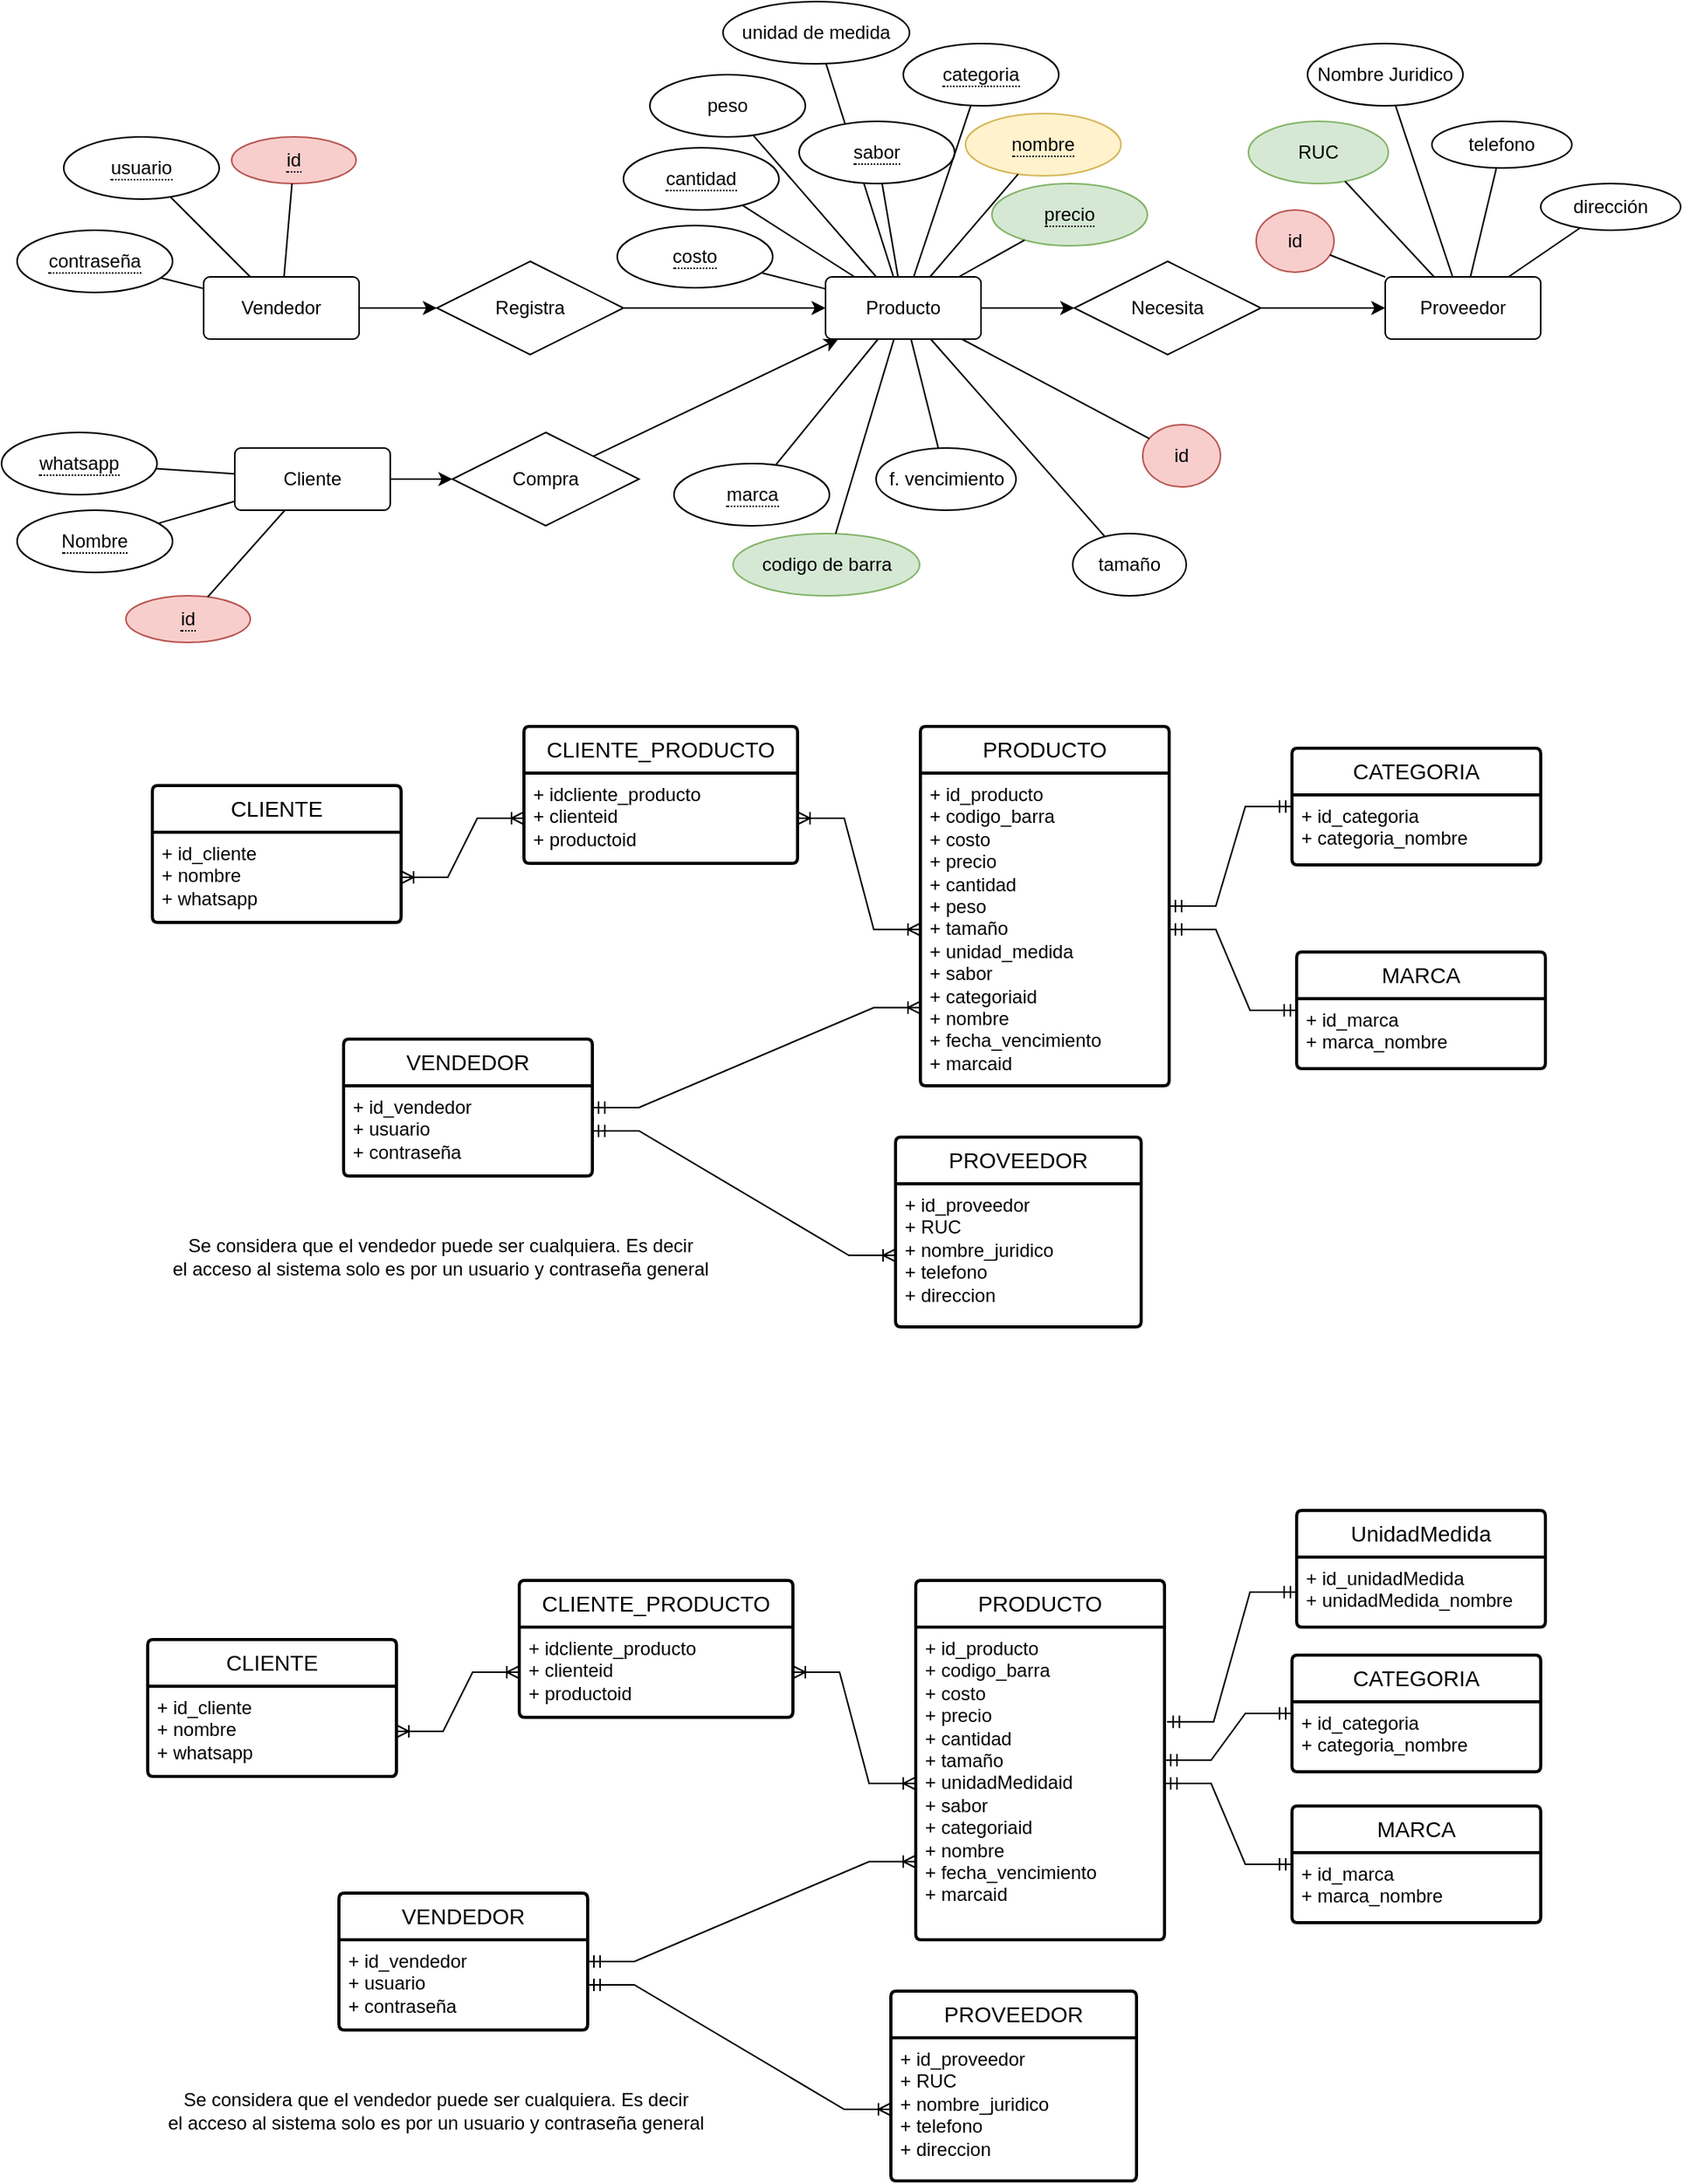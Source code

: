 <mxfile version="23.0.2" type="device">
  <diagram name="Página-1" id="dIsMIGePDqd2VbSUqqTR">
    <mxGraphModel dx="989" dy="1746" grid="0" gridSize="10" guides="1" tooltips="1" connect="1" arrows="1" fold="1" page="1" pageScale="1" pageWidth="827" pageHeight="1169" math="0" shadow="0">
      <root>
        <mxCell id="0" />
        <mxCell id="1" parent="0" />
        <mxCell id="bKjJ4ydA0yOvgwCFg4aI-1" value="PRODUCTO" style="swimlane;childLayout=stackLayout;horizontal=1;startSize=30;horizontalStack=0;rounded=1;fontSize=14;fontStyle=0;strokeWidth=2;resizeParent=0;resizeLast=1;shadow=0;dashed=0;align=center;arcSize=4;whiteSpace=wrap;html=1;" parent="1" vertex="1">
          <mxGeometry x="611" y="439" width="160" height="231" as="geometry" />
        </mxCell>
        <mxCell id="bKjJ4ydA0yOvgwCFg4aI-2" value="+ id_producto&lt;br&gt;+ codigo_barra&lt;br&gt;+ costo&lt;br&gt;+ precio&lt;br&gt;+ cantidad&lt;br&gt;+ peso&lt;br&gt;+ tamaño&lt;br&gt;+ unidad_medida&lt;br&gt;+ sabor&lt;br&gt;+ categoriaid&lt;br&gt;+ nombre&lt;br&gt;+ fecha_vencimiento&lt;br&gt;+ marcaid" style="align=left;strokeColor=none;fillColor=none;spacingLeft=4;fontSize=12;verticalAlign=top;resizable=0;rotatable=0;part=1;html=1;" parent="bKjJ4ydA0yOvgwCFg4aI-1" vertex="1">
          <mxGeometry y="30" width="160" height="201" as="geometry" />
        </mxCell>
        <mxCell id="bKjJ4ydA0yOvgwCFg4aI-7" style="edgeStyle=orthogonalEdgeStyle;rounded=0;orthogonalLoop=1;jettySize=auto;html=1;" parent="1" source="bKjJ4ydA0yOvgwCFg4aI-3" target="bKjJ4ydA0yOvgwCFg4aI-6" edge="1">
          <mxGeometry relative="1" as="geometry" />
        </mxCell>
        <mxCell id="bKjJ4ydA0yOvgwCFg4aI-3" value="Vendedor" style="rounded=1;arcSize=10;whiteSpace=wrap;html=1;align=center;" parent="1" vertex="1">
          <mxGeometry x="150" y="150" width="100" height="40" as="geometry" />
        </mxCell>
        <mxCell id="bKjJ4ydA0yOvgwCFg4aI-40" style="edgeStyle=orthogonalEdgeStyle;rounded=0;orthogonalLoop=1;jettySize=auto;html=1;" parent="1" source="bKjJ4ydA0yOvgwCFg4aI-4" target="bKjJ4ydA0yOvgwCFg4aI-39" edge="1">
          <mxGeometry relative="1" as="geometry" />
        </mxCell>
        <mxCell id="bKjJ4ydA0yOvgwCFg4aI-4" value="Producto" style="rounded=1;arcSize=10;whiteSpace=wrap;html=1;align=center;" parent="1" vertex="1">
          <mxGeometry x="550" y="150" width="100" height="40" as="geometry" />
        </mxCell>
        <mxCell id="bKjJ4ydA0yOvgwCFg4aI-8" style="edgeStyle=orthogonalEdgeStyle;rounded=0;orthogonalLoop=1;jettySize=auto;html=1;" parent="1" source="bKjJ4ydA0yOvgwCFg4aI-6" target="bKjJ4ydA0yOvgwCFg4aI-4" edge="1">
          <mxGeometry relative="1" as="geometry" />
        </mxCell>
        <mxCell id="bKjJ4ydA0yOvgwCFg4aI-6" value="Registra" style="shape=rhombus;perimeter=rhombusPerimeter;whiteSpace=wrap;html=1;align=center;" parent="1" vertex="1">
          <mxGeometry x="300" y="140" width="120" height="60" as="geometry" />
        </mxCell>
        <mxCell id="bKjJ4ydA0yOvgwCFg4aI-10" style="rounded=0;orthogonalLoop=1;jettySize=auto;html=1;endArrow=none;endFill=0;" parent="1" source="bKjJ4ydA0yOvgwCFg4aI-9" target="bKjJ4ydA0yOvgwCFg4aI-3" edge="1">
          <mxGeometry relative="1" as="geometry" />
        </mxCell>
        <mxCell id="bKjJ4ydA0yOvgwCFg4aI-9" value="&lt;span style=&quot;border-bottom: 1px dotted&quot;&gt;usuario&lt;/span&gt;" style="ellipse;whiteSpace=wrap;html=1;align=center;" parent="1" vertex="1">
          <mxGeometry x="60" y="60" width="100" height="40" as="geometry" />
        </mxCell>
        <mxCell id="bKjJ4ydA0yOvgwCFg4aI-11" style="rounded=0;orthogonalLoop=1;jettySize=auto;html=1;endArrow=none;endFill=0;" parent="1" source="bKjJ4ydA0yOvgwCFg4aI-12" target="bKjJ4ydA0yOvgwCFg4aI-3" edge="1">
          <mxGeometry relative="1" as="geometry">
            <mxPoint x="93" y="210" as="targetPoint" />
          </mxGeometry>
        </mxCell>
        <mxCell id="bKjJ4ydA0yOvgwCFg4aI-12" value="&lt;span style=&quot;border-bottom: 1px dotted&quot;&gt;contraseña&lt;/span&gt;" style="ellipse;whiteSpace=wrap;html=1;align=center;" parent="1" vertex="1">
          <mxGeometry x="30" y="120" width="100" height="40" as="geometry" />
        </mxCell>
        <mxCell id="bKjJ4ydA0yOvgwCFg4aI-13" value="&lt;span style=&quot;border-bottom: 1px dotted&quot;&gt;costo&lt;/span&gt;" style="ellipse;whiteSpace=wrap;html=1;align=center;" parent="1" vertex="1">
          <mxGeometry x="416" y="117" width="100" height="40" as="geometry" />
        </mxCell>
        <mxCell id="bKjJ4ydA0yOvgwCFg4aI-14" style="rounded=0;orthogonalLoop=1;jettySize=auto;html=1;endArrow=none;endFill=0;" parent="1" source="bKjJ4ydA0yOvgwCFg4aI-13" target="bKjJ4ydA0yOvgwCFg4aI-4" edge="1">
          <mxGeometry relative="1" as="geometry">
            <mxPoint x="54" y="108" as="sourcePoint" />
            <mxPoint x="123" y="160" as="targetPoint" />
          </mxGeometry>
        </mxCell>
        <mxCell id="bKjJ4ydA0yOvgwCFg4aI-15" value="&lt;span style=&quot;border-bottom: 1px dotted&quot;&gt;cantidad&lt;/span&gt;" style="ellipse;whiteSpace=wrap;html=1;align=center;" parent="1" vertex="1">
          <mxGeometry x="420" y="67" width="100" height="40" as="geometry" />
        </mxCell>
        <mxCell id="bKjJ4ydA0yOvgwCFg4aI-16" style="rounded=0;orthogonalLoop=1;jettySize=auto;html=1;endArrow=none;endFill=0;" parent="1" source="bKjJ4ydA0yOvgwCFg4aI-15" target="bKjJ4ydA0yOvgwCFg4aI-4" edge="1">
          <mxGeometry relative="1" as="geometry">
            <mxPoint x="553" y="99" as="sourcePoint" />
            <mxPoint x="596" y="160" as="targetPoint" />
          </mxGeometry>
        </mxCell>
        <mxCell id="bKjJ4ydA0yOvgwCFg4aI-17" value="&lt;span style=&quot;border-bottom: 1px dotted&quot;&gt;marca&lt;/span&gt;" style="ellipse;whiteSpace=wrap;html=1;align=center;" parent="1" vertex="1">
          <mxGeometry x="452.5" y="270" width="100" height="40" as="geometry" />
        </mxCell>
        <mxCell id="bKjJ4ydA0yOvgwCFg4aI-18" style="rounded=0;orthogonalLoop=1;jettySize=auto;html=1;endArrow=none;endFill=0;" parent="1" source="bKjJ4ydA0yOvgwCFg4aI-17" target="bKjJ4ydA0yOvgwCFg4aI-4" edge="1">
          <mxGeometry relative="1" as="geometry">
            <mxPoint x="563" y="109" as="sourcePoint" />
            <mxPoint x="618" y="160" as="targetPoint" />
          </mxGeometry>
        </mxCell>
        <mxCell id="bKjJ4ydA0yOvgwCFg4aI-19" value="peso" style="ellipse;whiteSpace=wrap;html=1;align=center;" parent="1" vertex="1">
          <mxGeometry x="437" y="20" width="100" height="40" as="geometry" />
        </mxCell>
        <mxCell id="bKjJ4ydA0yOvgwCFg4aI-20" style="rounded=0;orthogonalLoop=1;jettySize=auto;html=1;endArrow=none;endFill=0;" parent="1" source="bKjJ4ydA0yOvgwCFg4aI-19" target="bKjJ4ydA0yOvgwCFg4aI-4" edge="1">
          <mxGeometry relative="1" as="geometry">
            <mxPoint x="653" y="149" as="sourcePoint" />
            <mxPoint x="708" y="200" as="targetPoint" />
          </mxGeometry>
        </mxCell>
        <mxCell id="bKjJ4ydA0yOvgwCFg4aI-21" value="unidad de medida" style="ellipse;whiteSpace=wrap;html=1;align=center;" parent="1" vertex="1">
          <mxGeometry x="484" y="-27" width="120" height="40" as="geometry" />
        </mxCell>
        <mxCell id="bKjJ4ydA0yOvgwCFg4aI-22" style="rounded=0;orthogonalLoop=1;jettySize=auto;html=1;endArrow=none;endFill=0;" parent="1" source="bKjJ4ydA0yOvgwCFg4aI-21" target="bKjJ4ydA0yOvgwCFg4aI-4" edge="1">
          <mxGeometry relative="1" as="geometry">
            <mxPoint x="663" y="159" as="sourcePoint" />
            <mxPoint x="636" y="160" as="targetPoint" />
          </mxGeometry>
        </mxCell>
        <mxCell id="bKjJ4ydA0yOvgwCFg4aI-23" value="codigo de barra" style="ellipse;whiteSpace=wrap;html=1;align=center;fillColor=#d5e8d4;strokeColor=#82b366;" parent="1" vertex="1">
          <mxGeometry x="490.5" y="315" width="120" height="40" as="geometry" />
        </mxCell>
        <mxCell id="bKjJ4ydA0yOvgwCFg4aI-24" style="rounded=0;orthogonalLoop=1;jettySize=auto;html=1;endArrow=none;endFill=0;" parent="1" source="bKjJ4ydA0yOvgwCFg4aI-23" target="bKjJ4ydA0yOvgwCFg4aI-4" edge="1">
          <mxGeometry relative="1" as="geometry">
            <mxPoint x="653" y="209" as="sourcePoint" />
            <mxPoint x="630" y="201.176" as="targetPoint" />
          </mxGeometry>
        </mxCell>
        <mxCell id="bKjJ4ydA0yOvgwCFg4aI-25" value="tamaño" style="ellipse;whiteSpace=wrap;html=1;align=center;" parent="1" vertex="1">
          <mxGeometry x="709" y="315" width="73" height="40" as="geometry" />
        </mxCell>
        <mxCell id="bKjJ4ydA0yOvgwCFg4aI-26" style="rounded=0;orthogonalLoop=1;jettySize=auto;html=1;endArrow=none;endFill=0;" parent="1" source="bKjJ4ydA0yOvgwCFg4aI-25" target="bKjJ4ydA0yOvgwCFg4aI-4" edge="1">
          <mxGeometry relative="1" as="geometry">
            <mxPoint x="783" y="209" as="sourcePoint" />
            <mxPoint x="729" y="190" as="targetPoint" />
          </mxGeometry>
        </mxCell>
        <mxCell id="bKjJ4ydA0yOvgwCFg4aI-27" value="f. vencimiento" style="ellipse;whiteSpace=wrap;html=1;align=center;" parent="1" vertex="1">
          <mxGeometry x="582.5" y="260" width="90" height="40" as="geometry" />
        </mxCell>
        <mxCell id="bKjJ4ydA0yOvgwCFg4aI-28" style="rounded=0;orthogonalLoop=1;jettySize=auto;html=1;endArrow=none;endFill=0;" parent="1" source="bKjJ4ydA0yOvgwCFg4aI-27" target="bKjJ4ydA0yOvgwCFg4aI-4" edge="1">
          <mxGeometry relative="1" as="geometry">
            <mxPoint x="593" y="280" as="sourcePoint" />
            <mxPoint x="607" y="200" as="targetPoint" />
          </mxGeometry>
        </mxCell>
        <mxCell id="bKjJ4ydA0yOvgwCFg4aI-29" value="&lt;span style=&quot;border-bottom: 1px dotted&quot;&gt;nombre&lt;/span&gt;" style="ellipse;whiteSpace=wrap;html=1;align=center;fillColor=#fff2cc;strokeColor=#d6b656;" parent="1" vertex="1">
          <mxGeometry x="640" y="45" width="100" height="40" as="geometry" />
        </mxCell>
        <mxCell id="bKjJ4ydA0yOvgwCFg4aI-30" style="rounded=0;orthogonalLoop=1;jettySize=auto;html=1;endArrow=none;endFill=0;" parent="1" source="bKjJ4ydA0yOvgwCFg4aI-29" target="bKjJ4ydA0yOvgwCFg4aI-4" edge="1">
          <mxGeometry relative="1" as="geometry">
            <mxPoint x="39" y="48" as="sourcePoint" />
            <mxPoint x="560" y="90" as="targetPoint" />
          </mxGeometry>
        </mxCell>
        <mxCell id="bKjJ4ydA0yOvgwCFg4aI-31" value="&lt;span style=&quot;border-bottom: 1px dotted&quot;&gt;sabor&lt;/span&gt;" style="ellipse;whiteSpace=wrap;html=1;align=center;" parent="1" vertex="1">
          <mxGeometry x="533" y="50" width="100" height="40" as="geometry" />
        </mxCell>
        <mxCell id="bKjJ4ydA0yOvgwCFg4aI-32" style="rounded=0;orthogonalLoop=1;jettySize=auto;html=1;endArrow=none;endFill=0;" parent="1" source="bKjJ4ydA0yOvgwCFg4aI-31" target="bKjJ4ydA0yOvgwCFg4aI-4" edge="1">
          <mxGeometry relative="1" as="geometry">
            <mxPoint x="585" y="90" as="sourcePoint" />
            <mxPoint x="605" y="160" as="targetPoint" />
          </mxGeometry>
        </mxCell>
        <mxCell id="bKjJ4ydA0yOvgwCFg4aI-34" value="id" style="ellipse;whiteSpace=wrap;html=1;align=center;fillColor=#f8cecc;strokeColor=#b85450;" parent="1" vertex="1">
          <mxGeometry x="754" y="245" width="50" height="40" as="geometry" />
        </mxCell>
        <mxCell id="bKjJ4ydA0yOvgwCFg4aI-35" style="rounded=0;orthogonalLoop=1;jettySize=auto;html=1;endArrow=none;endFill=0;" parent="1" source="bKjJ4ydA0yOvgwCFg4aI-34" target="bKjJ4ydA0yOvgwCFg4aI-4" edge="1">
          <mxGeometry relative="1" as="geometry">
            <mxPoint x="541" y="214" as="sourcePoint" />
            <mxPoint x="570" y="200" as="targetPoint" />
          </mxGeometry>
        </mxCell>
        <mxCell id="bKjJ4ydA0yOvgwCFg4aI-36" value="&lt;span style=&quot;border-bottom: 1px dotted&quot;&gt;categoria&lt;/span&gt;" style="ellipse;whiteSpace=wrap;html=1;align=center;" parent="1" vertex="1">
          <mxGeometry x="600" width="100" height="40" as="geometry" />
        </mxCell>
        <mxCell id="bKjJ4ydA0yOvgwCFg4aI-37" style="rounded=0;orthogonalLoop=1;jettySize=auto;html=1;endArrow=none;endFill=0;" parent="1" source="bKjJ4ydA0yOvgwCFg4aI-36" target="bKjJ4ydA0yOvgwCFg4aI-4" edge="1">
          <mxGeometry relative="1" as="geometry">
            <mxPoint x="685" y="89" as="sourcePoint" />
            <mxPoint x="626" y="160" as="targetPoint" />
          </mxGeometry>
        </mxCell>
        <mxCell id="bKjJ4ydA0yOvgwCFg4aI-42" style="edgeStyle=orthogonalEdgeStyle;rounded=0;orthogonalLoop=1;jettySize=auto;html=1;" parent="1" source="bKjJ4ydA0yOvgwCFg4aI-39" target="bKjJ4ydA0yOvgwCFg4aI-41" edge="1">
          <mxGeometry relative="1" as="geometry" />
        </mxCell>
        <mxCell id="bKjJ4ydA0yOvgwCFg4aI-39" value="Necesita" style="shape=rhombus;perimeter=rhombusPerimeter;whiteSpace=wrap;html=1;align=center;" parent="1" vertex="1">
          <mxGeometry x="710" y="140" width="120" height="60" as="geometry" />
        </mxCell>
        <mxCell id="bKjJ4ydA0yOvgwCFg4aI-41" value="Proveedor" style="rounded=1;arcSize=10;whiteSpace=wrap;html=1;align=center;" parent="1" vertex="1">
          <mxGeometry x="910" y="150" width="100" height="40" as="geometry" />
        </mxCell>
        <mxCell id="bKjJ4ydA0yOvgwCFg4aI-43" value="RUC" style="ellipse;whiteSpace=wrap;html=1;align=center;fillColor=#d5e8d4;strokeColor=#82b366;" parent="1" vertex="1">
          <mxGeometry x="822" y="50" width="90" height="40" as="geometry" />
        </mxCell>
        <mxCell id="bKjJ4ydA0yOvgwCFg4aI-44" style="rounded=0;orthogonalLoop=1;jettySize=auto;html=1;endArrow=none;endFill=0;" parent="1" source="bKjJ4ydA0yOvgwCFg4aI-45" target="bKjJ4ydA0yOvgwCFg4aI-41" edge="1">
          <mxGeometry relative="1" as="geometry">
            <mxPoint x="900" y="80" as="sourcePoint" />
            <mxPoint x="900" y="-10" as="targetPoint" />
          </mxGeometry>
        </mxCell>
        <mxCell id="bKjJ4ydA0yOvgwCFg4aI-45" value="Nombre Juridico" style="ellipse;whiteSpace=wrap;html=1;align=center;" parent="1" vertex="1">
          <mxGeometry x="860" width="100" height="40" as="geometry" />
        </mxCell>
        <mxCell id="bKjJ4ydA0yOvgwCFg4aI-48" value="telefono" style="ellipse;whiteSpace=wrap;html=1;align=center;" parent="1" vertex="1">
          <mxGeometry x="940" y="50" width="90" height="30" as="geometry" />
        </mxCell>
        <mxCell id="bKjJ4ydA0yOvgwCFg4aI-50" value="dirección" style="ellipse;whiteSpace=wrap;html=1;align=center;" parent="1" vertex="1">
          <mxGeometry x="1010" y="90" width="90" height="30" as="geometry" />
        </mxCell>
        <mxCell id="bKjJ4ydA0yOvgwCFg4aI-53" style="rounded=0;orthogonalLoop=1;jettySize=auto;html=1;endArrow=none;endFill=0;" parent="1" source="bKjJ4ydA0yOvgwCFg4aI-51" target="bKjJ4ydA0yOvgwCFg4aI-52" edge="1">
          <mxGeometry relative="1" as="geometry" />
        </mxCell>
        <mxCell id="bKjJ4ydA0yOvgwCFg4aI-51" value="&lt;span style=&quot;border-bottom: 1px dotted&quot;&gt;whatsapp&lt;/span&gt;" style="ellipse;whiteSpace=wrap;html=1;align=center;" parent="1" vertex="1">
          <mxGeometry x="20" y="250" width="100" height="40" as="geometry" />
        </mxCell>
        <mxCell id="bKjJ4ydA0yOvgwCFg4aI-56" style="edgeStyle=orthogonalEdgeStyle;rounded=0;orthogonalLoop=1;jettySize=auto;html=1;" parent="1" source="bKjJ4ydA0yOvgwCFg4aI-52" target="bKjJ4ydA0yOvgwCFg4aI-55" edge="1">
          <mxGeometry relative="1" as="geometry" />
        </mxCell>
        <mxCell id="bKjJ4ydA0yOvgwCFg4aI-52" value="Cliente" style="rounded=1;arcSize=10;whiteSpace=wrap;html=1;align=center;" parent="1" vertex="1">
          <mxGeometry x="170" y="260" width="100" height="40" as="geometry" />
        </mxCell>
        <mxCell id="bKjJ4ydA0yOvgwCFg4aI-57" style="rounded=0;orthogonalLoop=1;jettySize=auto;html=1;" parent="1" source="bKjJ4ydA0yOvgwCFg4aI-55" target="bKjJ4ydA0yOvgwCFg4aI-4" edge="1">
          <mxGeometry relative="1" as="geometry" />
        </mxCell>
        <mxCell id="bKjJ4ydA0yOvgwCFg4aI-55" value="Compra" style="shape=rhombus;perimeter=rhombusPerimeter;whiteSpace=wrap;html=1;align=center;" parent="1" vertex="1">
          <mxGeometry x="310" y="250" width="120" height="60" as="geometry" />
        </mxCell>
        <mxCell id="bKjJ4ydA0yOvgwCFg4aI-58" value="&lt;span style=&quot;border-bottom: 1px dotted&quot;&gt;Nombre&lt;/span&gt;" style="ellipse;whiteSpace=wrap;html=1;align=center;" parent="1" vertex="1">
          <mxGeometry x="30" y="300" width="100" height="40" as="geometry" />
        </mxCell>
        <mxCell id="bKjJ4ydA0yOvgwCFg4aI-59" value="&lt;span style=&quot;border-bottom: 1px dotted&quot;&gt;id&lt;/span&gt;" style="ellipse;whiteSpace=wrap;html=1;align=center;fillColor=#f8cecc;strokeColor=#b85450;" parent="1" vertex="1">
          <mxGeometry x="100" y="355" width="80" height="30" as="geometry" />
        </mxCell>
        <mxCell id="bKjJ4ydA0yOvgwCFg4aI-60" style="rounded=0;orthogonalLoop=1;jettySize=auto;html=1;endArrow=none;endFill=0;" parent="1" source="bKjJ4ydA0yOvgwCFg4aI-58" target="bKjJ4ydA0yOvgwCFg4aI-52" edge="1">
          <mxGeometry relative="1" as="geometry">
            <mxPoint x="129" y="283" as="sourcePoint" />
            <mxPoint x="180" y="287" as="targetPoint" />
          </mxGeometry>
        </mxCell>
        <mxCell id="bKjJ4ydA0yOvgwCFg4aI-61" style="rounded=0;orthogonalLoop=1;jettySize=auto;html=1;endArrow=none;endFill=0;" parent="1" source="bKjJ4ydA0yOvgwCFg4aI-59" target="bKjJ4ydA0yOvgwCFg4aI-52" edge="1">
          <mxGeometry relative="1" as="geometry">
            <mxPoint x="139" y="293" as="sourcePoint" />
            <mxPoint x="190" y="297" as="targetPoint" />
          </mxGeometry>
        </mxCell>
        <mxCell id="bKjJ4ydA0yOvgwCFg4aI-63" value="&lt;span style=&quot;border-bottom: 1px dotted&quot;&gt;id&lt;/span&gt;" style="ellipse;whiteSpace=wrap;html=1;align=center;fillColor=#f8cecc;strokeColor=#b85450;" parent="1" vertex="1">
          <mxGeometry x="168" y="60" width="80" height="30" as="geometry" />
        </mxCell>
        <mxCell id="bKjJ4ydA0yOvgwCFg4aI-64" style="rounded=0;orthogonalLoop=1;jettySize=auto;html=1;endArrow=none;endFill=0;" parent="1" source="bKjJ4ydA0yOvgwCFg4aI-63" target="bKjJ4ydA0yOvgwCFg4aI-3" edge="1">
          <mxGeometry relative="1" as="geometry">
            <mxPoint x="207" y="-2" as="sourcePoint" />
            <mxPoint x="270" y="5" as="targetPoint" />
          </mxGeometry>
        </mxCell>
        <mxCell id="bKjJ4ydA0yOvgwCFg4aI-66" value="&lt;span style=&quot;border-bottom: 1px dotted&quot;&gt;precio&lt;/span&gt;" style="ellipse;whiteSpace=wrap;html=1;align=center;fillColor=#d5e8d4;strokeColor=#82b366;" parent="1" vertex="1">
          <mxGeometry x="657" y="90" width="100" height="40" as="geometry" />
        </mxCell>
        <mxCell id="bKjJ4ydA0yOvgwCFg4aI-67" style="rounded=0;orthogonalLoop=1;jettySize=auto;html=1;endArrow=none;endFill=0;" parent="1" source="bKjJ4ydA0yOvgwCFg4aI-66" target="bKjJ4ydA0yOvgwCFg4aI-4" edge="1">
          <mxGeometry relative="1" as="geometry">
            <mxPoint x="314" y="88" as="sourcePoint" />
            <mxPoint x="810" y="134" as="targetPoint" />
          </mxGeometry>
        </mxCell>
        <mxCell id="bKjJ4ydA0yOvgwCFg4aI-68" style="rounded=0;orthogonalLoop=1;jettySize=auto;html=1;endArrow=none;endFill=0;" parent="1" source="bKjJ4ydA0yOvgwCFg4aI-43" target="bKjJ4ydA0yOvgwCFg4aI-41" edge="1">
          <mxGeometry relative="1" as="geometry">
            <mxPoint x="927" y="50" as="sourcePoint" />
            <mxPoint x="963" y="160" as="targetPoint" />
          </mxGeometry>
        </mxCell>
        <mxCell id="bKjJ4ydA0yOvgwCFg4aI-69" style="rounded=0;orthogonalLoop=1;jettySize=auto;html=1;endArrow=none;endFill=0;" parent="1" source="bKjJ4ydA0yOvgwCFg4aI-48" target="bKjJ4ydA0yOvgwCFg4aI-41" edge="1">
          <mxGeometry relative="1" as="geometry">
            <mxPoint x="888" y="117" as="sourcePoint" />
            <mxPoint x="944" y="160" as="targetPoint" />
          </mxGeometry>
        </mxCell>
        <mxCell id="bKjJ4ydA0yOvgwCFg4aI-70" style="rounded=0;orthogonalLoop=1;jettySize=auto;html=1;endArrow=none;endFill=0;" parent="1" source="bKjJ4ydA0yOvgwCFg4aI-50" target="bKjJ4ydA0yOvgwCFg4aI-41" edge="1">
          <mxGeometry relative="1" as="geometry">
            <mxPoint x="991" y="90" as="sourcePoint" />
            <mxPoint x="975" y="160" as="targetPoint" />
          </mxGeometry>
        </mxCell>
        <mxCell id="bKjJ4ydA0yOvgwCFg4aI-75" value="CATEGORIA" style="swimlane;childLayout=stackLayout;horizontal=1;startSize=30;horizontalStack=0;rounded=1;fontSize=14;fontStyle=0;strokeWidth=2;resizeParent=0;resizeLast=1;shadow=0;dashed=0;align=center;arcSize=4;whiteSpace=wrap;html=1;" parent="1" vertex="1">
          <mxGeometry x="850" y="453" width="160" height="75" as="geometry" />
        </mxCell>
        <mxCell id="bKjJ4ydA0yOvgwCFg4aI-76" value="+ id_categoria&lt;br&gt;+ categoria_nombre" style="align=left;strokeColor=none;fillColor=none;spacingLeft=4;fontSize=12;verticalAlign=top;resizable=0;rotatable=0;part=1;html=1;" parent="bKjJ4ydA0yOvgwCFg4aI-75" vertex="1">
          <mxGeometry y="30" width="160" height="45" as="geometry" />
        </mxCell>
        <mxCell id="bKjJ4ydA0yOvgwCFg4aI-80" value="" style="edgeStyle=entityRelationEdgeStyle;fontSize=12;html=1;endArrow=ERmandOne;startArrow=ERmandOne;rounded=0;" parent="1" source="bKjJ4ydA0yOvgwCFg4aI-1" target="bKjJ4ydA0yOvgwCFg4aI-75" edge="1">
          <mxGeometry width="100" height="100" relative="1" as="geometry">
            <mxPoint x="658" y="594" as="sourcePoint" />
            <mxPoint x="758" y="494" as="targetPoint" />
          </mxGeometry>
        </mxCell>
        <mxCell id="bKjJ4ydA0yOvgwCFg4aI-82" value="MARCA" style="swimlane;childLayout=stackLayout;horizontal=1;startSize=30;horizontalStack=0;rounded=1;fontSize=14;fontStyle=0;strokeWidth=2;resizeParent=0;resizeLast=1;shadow=0;dashed=0;align=center;arcSize=4;whiteSpace=wrap;html=1;" parent="1" vertex="1">
          <mxGeometry x="853" y="584" width="160" height="75" as="geometry" />
        </mxCell>
        <mxCell id="bKjJ4ydA0yOvgwCFg4aI-83" value="+ id_marca&lt;br&gt;+ marca_nombre" style="align=left;strokeColor=none;fillColor=none;spacingLeft=4;fontSize=12;verticalAlign=top;resizable=0;rotatable=0;part=1;html=1;" parent="bKjJ4ydA0yOvgwCFg4aI-82" vertex="1">
          <mxGeometry y="30" width="160" height="45" as="geometry" />
        </mxCell>
        <mxCell id="bKjJ4ydA0yOvgwCFg4aI-84" value="" style="edgeStyle=entityRelationEdgeStyle;fontSize=12;html=1;endArrow=ERmandOne;startArrow=ERmandOne;rounded=0;" parent="1" source="bKjJ4ydA0yOvgwCFg4aI-2" target="bKjJ4ydA0yOvgwCFg4aI-82" edge="1">
          <mxGeometry width="100" height="100" relative="1" as="geometry">
            <mxPoint x="696" y="565" as="sourcePoint" />
            <mxPoint x="860" y="501" as="targetPoint" />
          </mxGeometry>
        </mxCell>
        <mxCell id="bKjJ4ydA0yOvgwCFg4aI-85" value="VENDEDOR" style="swimlane;childLayout=stackLayout;horizontal=1;startSize=30;horizontalStack=0;rounded=1;fontSize=14;fontStyle=0;strokeWidth=2;resizeParent=0;resizeLast=1;shadow=0;dashed=0;align=center;arcSize=4;whiteSpace=wrap;html=1;" parent="1" vertex="1">
          <mxGeometry x="240" y="640" width="160" height="88" as="geometry" />
        </mxCell>
        <mxCell id="bKjJ4ydA0yOvgwCFg4aI-86" value="+ id_vendedor&lt;br&gt;+ usuario&lt;br&gt;+ contraseña" style="align=left;strokeColor=none;fillColor=none;spacingLeft=4;fontSize=12;verticalAlign=top;resizable=0;rotatable=0;part=1;html=1;" parent="bKjJ4ydA0yOvgwCFg4aI-85" vertex="1">
          <mxGeometry y="30" width="160" height="58" as="geometry" />
        </mxCell>
        <mxCell id="bKjJ4ydA0yOvgwCFg4aI-87" value="" style="edgeStyle=entityRelationEdgeStyle;fontSize=12;html=1;endArrow=ERoneToMany;startArrow=ERmandOne;rounded=0;entryX=0;entryY=0.75;entryDx=0;entryDy=0;" parent="1" source="bKjJ4ydA0yOvgwCFg4aI-85" target="bKjJ4ydA0yOvgwCFg4aI-2" edge="1">
          <mxGeometry width="100" height="100" relative="1" as="geometry">
            <mxPoint x="446" y="559" as="sourcePoint" />
            <mxPoint x="546" y="459" as="targetPoint" />
          </mxGeometry>
        </mxCell>
        <mxCell id="bKjJ4ydA0yOvgwCFg4aI-88" value="CLIENTE" style="swimlane;childLayout=stackLayout;horizontal=1;startSize=30;horizontalStack=0;rounded=1;fontSize=14;fontStyle=0;strokeWidth=2;resizeParent=0;resizeLast=1;shadow=0;dashed=0;align=center;arcSize=4;whiteSpace=wrap;html=1;" parent="1" vertex="1">
          <mxGeometry x="117" y="477" width="160" height="88" as="geometry" />
        </mxCell>
        <mxCell id="bKjJ4ydA0yOvgwCFg4aI-89" value="+ id_cliente&lt;br&gt;+ nombre&lt;br&gt;+ whatsapp" style="align=left;strokeColor=none;fillColor=none;spacingLeft=4;fontSize=12;verticalAlign=top;resizable=0;rotatable=0;part=1;html=1;" parent="bKjJ4ydA0yOvgwCFg4aI-88" vertex="1">
          <mxGeometry y="30" width="160" height="58" as="geometry" />
        </mxCell>
        <mxCell id="bKjJ4ydA0yOvgwCFg4aI-91" value="" style="edgeStyle=entityRelationEdgeStyle;fontSize=12;html=1;endArrow=ERoneToMany;startArrow=ERoneToMany;rounded=0;" parent="1" source="bKjJ4ydA0yOvgwCFg4aI-93" target="bKjJ4ydA0yOvgwCFg4aI-2" edge="1">
          <mxGeometry width="100" height="100" relative="1" as="geometry">
            <mxPoint x="131" y="743" as="sourcePoint" />
            <mxPoint x="231" y="643" as="targetPoint" />
          </mxGeometry>
        </mxCell>
        <mxCell id="bKjJ4ydA0yOvgwCFg4aI-92" value="CLIENTE_PRODUCTO" style="swimlane;childLayout=stackLayout;horizontal=1;startSize=30;horizontalStack=0;rounded=1;fontSize=14;fontStyle=0;strokeWidth=2;resizeParent=0;resizeLast=1;shadow=0;dashed=0;align=center;arcSize=4;whiteSpace=wrap;html=1;" parent="1" vertex="1">
          <mxGeometry x="356" y="439" width="176" height="88" as="geometry" />
        </mxCell>
        <mxCell id="bKjJ4ydA0yOvgwCFg4aI-93" value="+ idcliente_producto&lt;br&gt;+ clienteid&lt;br&gt;+ productoid" style="align=left;strokeColor=none;fillColor=none;spacingLeft=4;fontSize=12;verticalAlign=top;resizable=0;rotatable=0;part=1;html=1;" parent="bKjJ4ydA0yOvgwCFg4aI-92" vertex="1">
          <mxGeometry y="30" width="176" height="58" as="geometry" />
        </mxCell>
        <mxCell id="bKjJ4ydA0yOvgwCFg4aI-95" value="" style="edgeStyle=entityRelationEdgeStyle;fontSize=12;html=1;endArrow=ERoneToMany;startArrow=ERoneToMany;rounded=0;" parent="1" source="bKjJ4ydA0yOvgwCFg4aI-89" target="bKjJ4ydA0yOvgwCFg4aI-93" edge="1">
          <mxGeometry width="100" height="100" relative="1" as="geometry">
            <mxPoint x="149" y="626" as="sourcePoint" />
            <mxPoint x="249" y="526" as="targetPoint" />
          </mxGeometry>
        </mxCell>
        <mxCell id="bKjJ4ydA0yOvgwCFg4aI-97" value="PROVEEDOR" style="swimlane;childLayout=stackLayout;horizontal=1;startSize=30;horizontalStack=0;rounded=1;fontSize=14;fontStyle=0;strokeWidth=2;resizeParent=0;resizeLast=1;shadow=0;dashed=0;align=center;arcSize=4;whiteSpace=wrap;html=1;" parent="1" vertex="1">
          <mxGeometry x="595" y="703" width="158" height="122" as="geometry" />
        </mxCell>
        <mxCell id="bKjJ4ydA0yOvgwCFg4aI-98" value="+ id_proveedor&lt;br&gt;+ RUC&lt;br&gt;+ nombre_juridico&lt;br&gt;+ telefono&lt;br&gt;+ direccion" style="align=left;strokeColor=none;fillColor=none;spacingLeft=4;fontSize=12;verticalAlign=top;resizable=0;rotatable=0;part=1;html=1;" parent="bKjJ4ydA0yOvgwCFg4aI-97" vertex="1">
          <mxGeometry y="30" width="158" height="92" as="geometry" />
        </mxCell>
        <mxCell id="bKjJ4ydA0yOvgwCFg4aI-99" value="id" style="ellipse;whiteSpace=wrap;html=1;align=center;fillColor=#f8cecc;strokeColor=#b85450;" parent="1" vertex="1">
          <mxGeometry x="827" y="107" width="50" height="40" as="geometry" />
        </mxCell>
        <mxCell id="bKjJ4ydA0yOvgwCFg4aI-100" style="rounded=0;orthogonalLoop=1;jettySize=auto;html=1;endArrow=none;endFill=0;" parent="1" source="bKjJ4ydA0yOvgwCFg4aI-99" target="bKjJ4ydA0yOvgwCFg4aI-41" edge="1">
          <mxGeometry relative="1" as="geometry">
            <mxPoint x="894" y="98" as="sourcePoint" />
            <mxPoint x="951" y="160" as="targetPoint" />
          </mxGeometry>
        </mxCell>
        <mxCell id="bKjJ4ydA0yOvgwCFg4aI-102" value="" style="edgeStyle=entityRelationEdgeStyle;fontSize=12;html=1;endArrow=ERoneToMany;startArrow=ERmandOne;rounded=0;" parent="1" source="bKjJ4ydA0yOvgwCFg4aI-86" target="bKjJ4ydA0yOvgwCFg4aI-98" edge="1">
          <mxGeometry width="100" height="100" relative="1" as="geometry">
            <mxPoint x="133" y="906" as="sourcePoint" />
            <mxPoint x="233" y="806" as="targetPoint" />
          </mxGeometry>
        </mxCell>
        <mxCell id="bKjJ4ydA0yOvgwCFg4aI-103" value="Se considera que el vendedor puede ser cualquiera. Es decir&lt;br&gt;el acceso al sistema solo es por un usuario y contraseña general" style="text;html=1;align=center;verticalAlign=middle;resizable=0;points=[];autosize=1;strokeColor=none;fillColor=none;" parent="1" vertex="1">
          <mxGeometry x="120" y="759" width="363" height="41" as="geometry" />
        </mxCell>
        <mxCell id="RciwaXek1YsX5JBUNiTN-1" value="PRODUCTO" style="swimlane;childLayout=stackLayout;horizontal=1;startSize=30;horizontalStack=0;rounded=1;fontSize=14;fontStyle=0;strokeWidth=2;resizeParent=0;resizeLast=1;shadow=0;dashed=0;align=center;arcSize=4;whiteSpace=wrap;html=1;" vertex="1" parent="1">
          <mxGeometry x="608" y="988" width="160" height="231" as="geometry" />
        </mxCell>
        <mxCell id="RciwaXek1YsX5JBUNiTN-2" value="+ id_producto&lt;br&gt;+ codigo_barra&lt;br&gt;+ costo&lt;br&gt;+ precio&lt;br&gt;+ cantidad&lt;br&gt;+ tamaño&lt;br&gt;+ unidadMedidaid&lt;br&gt;+ sabor&lt;br&gt;+ categoriaid&lt;br&gt;+ nombre&lt;br&gt;+ fecha_vencimiento&lt;br&gt;+ marcaid" style="align=left;strokeColor=none;fillColor=none;spacingLeft=4;fontSize=12;verticalAlign=top;resizable=0;rotatable=0;part=1;html=1;" vertex="1" parent="RciwaXek1YsX5JBUNiTN-1">
          <mxGeometry y="30" width="160" height="201" as="geometry" />
        </mxCell>
        <mxCell id="RciwaXek1YsX5JBUNiTN-3" value="CATEGORIA" style="swimlane;childLayout=stackLayout;horizontal=1;startSize=30;horizontalStack=0;rounded=1;fontSize=14;fontStyle=0;strokeWidth=2;resizeParent=0;resizeLast=1;shadow=0;dashed=0;align=center;arcSize=4;whiteSpace=wrap;html=1;" vertex="1" parent="1">
          <mxGeometry x="850" y="1036" width="160" height="75" as="geometry" />
        </mxCell>
        <mxCell id="RciwaXek1YsX5JBUNiTN-4" value="+ id_categoria&lt;br&gt;+ categoria_nombre" style="align=left;strokeColor=none;fillColor=none;spacingLeft=4;fontSize=12;verticalAlign=top;resizable=0;rotatable=0;part=1;html=1;" vertex="1" parent="RciwaXek1YsX5JBUNiTN-3">
          <mxGeometry y="30" width="160" height="45" as="geometry" />
        </mxCell>
        <mxCell id="RciwaXek1YsX5JBUNiTN-5" value="" style="edgeStyle=entityRelationEdgeStyle;fontSize=12;html=1;endArrow=ERmandOne;startArrow=ERmandOne;rounded=0;" edge="1" source="RciwaXek1YsX5JBUNiTN-1" target="RciwaXek1YsX5JBUNiTN-3" parent="1">
          <mxGeometry width="100" height="100" relative="1" as="geometry">
            <mxPoint x="655" y="1143" as="sourcePoint" />
            <mxPoint x="755" y="1043" as="targetPoint" />
          </mxGeometry>
        </mxCell>
        <mxCell id="RciwaXek1YsX5JBUNiTN-6" value="MARCA" style="swimlane;childLayout=stackLayout;horizontal=1;startSize=30;horizontalStack=0;rounded=1;fontSize=14;fontStyle=0;strokeWidth=2;resizeParent=0;resizeLast=1;shadow=0;dashed=0;align=center;arcSize=4;whiteSpace=wrap;html=1;" vertex="1" parent="1">
          <mxGeometry x="850" y="1133" width="160" height="75" as="geometry" />
        </mxCell>
        <mxCell id="RciwaXek1YsX5JBUNiTN-7" value="+ id_marca&lt;br&gt;+ marca_nombre" style="align=left;strokeColor=none;fillColor=none;spacingLeft=4;fontSize=12;verticalAlign=top;resizable=0;rotatable=0;part=1;html=1;" vertex="1" parent="RciwaXek1YsX5JBUNiTN-6">
          <mxGeometry y="30" width="160" height="45" as="geometry" />
        </mxCell>
        <mxCell id="RciwaXek1YsX5JBUNiTN-8" value="" style="edgeStyle=entityRelationEdgeStyle;fontSize=12;html=1;endArrow=ERmandOne;startArrow=ERmandOne;rounded=0;" edge="1" source="RciwaXek1YsX5JBUNiTN-2" target="RciwaXek1YsX5JBUNiTN-6" parent="1">
          <mxGeometry width="100" height="100" relative="1" as="geometry">
            <mxPoint x="693" y="1114" as="sourcePoint" />
            <mxPoint x="857" y="1050" as="targetPoint" />
          </mxGeometry>
        </mxCell>
        <mxCell id="RciwaXek1YsX5JBUNiTN-9" value="VENDEDOR" style="swimlane;childLayout=stackLayout;horizontal=1;startSize=30;horizontalStack=0;rounded=1;fontSize=14;fontStyle=0;strokeWidth=2;resizeParent=0;resizeLast=1;shadow=0;dashed=0;align=center;arcSize=4;whiteSpace=wrap;html=1;" vertex="1" parent="1">
          <mxGeometry x="237" y="1189" width="160" height="88" as="geometry" />
        </mxCell>
        <mxCell id="RciwaXek1YsX5JBUNiTN-10" value="+ id_vendedor&lt;br&gt;+ usuario&lt;br&gt;+ contraseña" style="align=left;strokeColor=none;fillColor=none;spacingLeft=4;fontSize=12;verticalAlign=top;resizable=0;rotatable=0;part=1;html=1;" vertex="1" parent="RciwaXek1YsX5JBUNiTN-9">
          <mxGeometry y="30" width="160" height="58" as="geometry" />
        </mxCell>
        <mxCell id="RciwaXek1YsX5JBUNiTN-11" value="" style="edgeStyle=entityRelationEdgeStyle;fontSize=12;html=1;endArrow=ERoneToMany;startArrow=ERmandOne;rounded=0;entryX=0;entryY=0.75;entryDx=0;entryDy=0;" edge="1" source="RciwaXek1YsX5JBUNiTN-9" target="RciwaXek1YsX5JBUNiTN-2" parent="1">
          <mxGeometry width="100" height="100" relative="1" as="geometry">
            <mxPoint x="443" y="1108" as="sourcePoint" />
            <mxPoint x="543" y="1008" as="targetPoint" />
          </mxGeometry>
        </mxCell>
        <mxCell id="RciwaXek1YsX5JBUNiTN-12" value="CLIENTE" style="swimlane;childLayout=stackLayout;horizontal=1;startSize=30;horizontalStack=0;rounded=1;fontSize=14;fontStyle=0;strokeWidth=2;resizeParent=0;resizeLast=1;shadow=0;dashed=0;align=center;arcSize=4;whiteSpace=wrap;html=1;" vertex="1" parent="1">
          <mxGeometry x="114" y="1026" width="160" height="88" as="geometry" />
        </mxCell>
        <mxCell id="RciwaXek1YsX5JBUNiTN-13" value="+ id_cliente&lt;br&gt;+ nombre&lt;br&gt;+ whatsapp" style="align=left;strokeColor=none;fillColor=none;spacingLeft=4;fontSize=12;verticalAlign=top;resizable=0;rotatable=0;part=1;html=1;" vertex="1" parent="RciwaXek1YsX5JBUNiTN-12">
          <mxGeometry y="30" width="160" height="58" as="geometry" />
        </mxCell>
        <mxCell id="RciwaXek1YsX5JBUNiTN-14" value="" style="edgeStyle=entityRelationEdgeStyle;fontSize=12;html=1;endArrow=ERoneToMany;startArrow=ERoneToMany;rounded=0;" edge="1" source="RciwaXek1YsX5JBUNiTN-16" target="RciwaXek1YsX5JBUNiTN-2" parent="1">
          <mxGeometry width="100" height="100" relative="1" as="geometry">
            <mxPoint x="128" y="1292" as="sourcePoint" />
            <mxPoint x="228" y="1192" as="targetPoint" />
          </mxGeometry>
        </mxCell>
        <mxCell id="RciwaXek1YsX5JBUNiTN-15" value="CLIENTE_PRODUCTO" style="swimlane;childLayout=stackLayout;horizontal=1;startSize=30;horizontalStack=0;rounded=1;fontSize=14;fontStyle=0;strokeWidth=2;resizeParent=0;resizeLast=1;shadow=0;dashed=0;align=center;arcSize=4;whiteSpace=wrap;html=1;" vertex="1" parent="1">
          <mxGeometry x="353" y="988" width="176" height="88" as="geometry" />
        </mxCell>
        <mxCell id="RciwaXek1YsX5JBUNiTN-16" value="+ idcliente_producto&lt;br&gt;+ clienteid&lt;br&gt;+ productoid" style="align=left;strokeColor=none;fillColor=none;spacingLeft=4;fontSize=12;verticalAlign=top;resizable=0;rotatable=0;part=1;html=1;" vertex="1" parent="RciwaXek1YsX5JBUNiTN-15">
          <mxGeometry y="30" width="176" height="58" as="geometry" />
        </mxCell>
        <mxCell id="RciwaXek1YsX5JBUNiTN-17" value="" style="edgeStyle=entityRelationEdgeStyle;fontSize=12;html=1;endArrow=ERoneToMany;startArrow=ERoneToMany;rounded=0;" edge="1" source="RciwaXek1YsX5JBUNiTN-13" target="RciwaXek1YsX5JBUNiTN-16" parent="1">
          <mxGeometry width="100" height="100" relative="1" as="geometry">
            <mxPoint x="146" y="1175" as="sourcePoint" />
            <mxPoint x="246" y="1075" as="targetPoint" />
          </mxGeometry>
        </mxCell>
        <mxCell id="RciwaXek1YsX5JBUNiTN-18" value="PROVEEDOR" style="swimlane;childLayout=stackLayout;horizontal=1;startSize=30;horizontalStack=0;rounded=1;fontSize=14;fontStyle=0;strokeWidth=2;resizeParent=0;resizeLast=1;shadow=0;dashed=0;align=center;arcSize=4;whiteSpace=wrap;html=1;" vertex="1" parent="1">
          <mxGeometry x="592" y="1252" width="158" height="122" as="geometry" />
        </mxCell>
        <mxCell id="RciwaXek1YsX5JBUNiTN-19" value="+ id_proveedor&lt;br&gt;+ RUC&lt;br&gt;+ nombre_juridico&lt;br&gt;+ telefono&lt;br&gt;+ direccion" style="align=left;strokeColor=none;fillColor=none;spacingLeft=4;fontSize=12;verticalAlign=top;resizable=0;rotatable=0;part=1;html=1;" vertex="1" parent="RciwaXek1YsX5JBUNiTN-18">
          <mxGeometry y="30" width="158" height="92" as="geometry" />
        </mxCell>
        <mxCell id="RciwaXek1YsX5JBUNiTN-20" value="" style="edgeStyle=entityRelationEdgeStyle;fontSize=12;html=1;endArrow=ERoneToMany;startArrow=ERmandOne;rounded=0;" edge="1" source="RciwaXek1YsX5JBUNiTN-10" target="RciwaXek1YsX5JBUNiTN-19" parent="1">
          <mxGeometry width="100" height="100" relative="1" as="geometry">
            <mxPoint x="130" y="1455" as="sourcePoint" />
            <mxPoint x="230" y="1355" as="targetPoint" />
          </mxGeometry>
        </mxCell>
        <mxCell id="RciwaXek1YsX5JBUNiTN-21" value="Se considera que el vendedor puede ser cualquiera. Es decir&lt;br&gt;el acceso al sistema solo es por un usuario y contraseña general" style="text;html=1;align=center;verticalAlign=middle;resizable=0;points=[];autosize=1;strokeColor=none;fillColor=none;" vertex="1" parent="1">
          <mxGeometry x="117" y="1308" width="363" height="41" as="geometry" />
        </mxCell>
        <mxCell id="RciwaXek1YsX5JBUNiTN-22" value="UnidadMedida" style="swimlane;childLayout=stackLayout;horizontal=1;startSize=30;horizontalStack=0;rounded=1;fontSize=14;fontStyle=0;strokeWidth=2;resizeParent=0;resizeLast=1;shadow=0;dashed=0;align=center;arcSize=4;whiteSpace=wrap;html=1;" vertex="1" parent="1">
          <mxGeometry x="853" y="943" width="160" height="75" as="geometry" />
        </mxCell>
        <mxCell id="RciwaXek1YsX5JBUNiTN-23" value="+ id_unidadMedida&lt;br&gt;+ unidadMedida_nombre" style="align=left;strokeColor=none;fillColor=none;spacingLeft=4;fontSize=12;verticalAlign=top;resizable=0;rotatable=0;part=1;html=1;" vertex="1" parent="RciwaXek1YsX5JBUNiTN-22">
          <mxGeometry y="30" width="160" height="45" as="geometry" />
        </mxCell>
        <mxCell id="RciwaXek1YsX5JBUNiTN-24" value="" style="edgeStyle=entityRelationEdgeStyle;fontSize=12;html=1;endArrow=ERmandOne;startArrow=ERmandOne;rounded=0;exitX=1.01;exitY=0.303;exitDx=0;exitDy=0;exitPerimeter=0;" edge="1" parent="1" source="RciwaXek1YsX5JBUNiTN-2" target="RciwaXek1YsX5JBUNiTN-23">
          <mxGeometry width="100" height="100" relative="1" as="geometry">
            <mxPoint x="778" y="1114" as="sourcePoint" />
            <mxPoint x="860" y="1084" as="targetPoint" />
          </mxGeometry>
        </mxCell>
      </root>
    </mxGraphModel>
  </diagram>
</mxfile>
